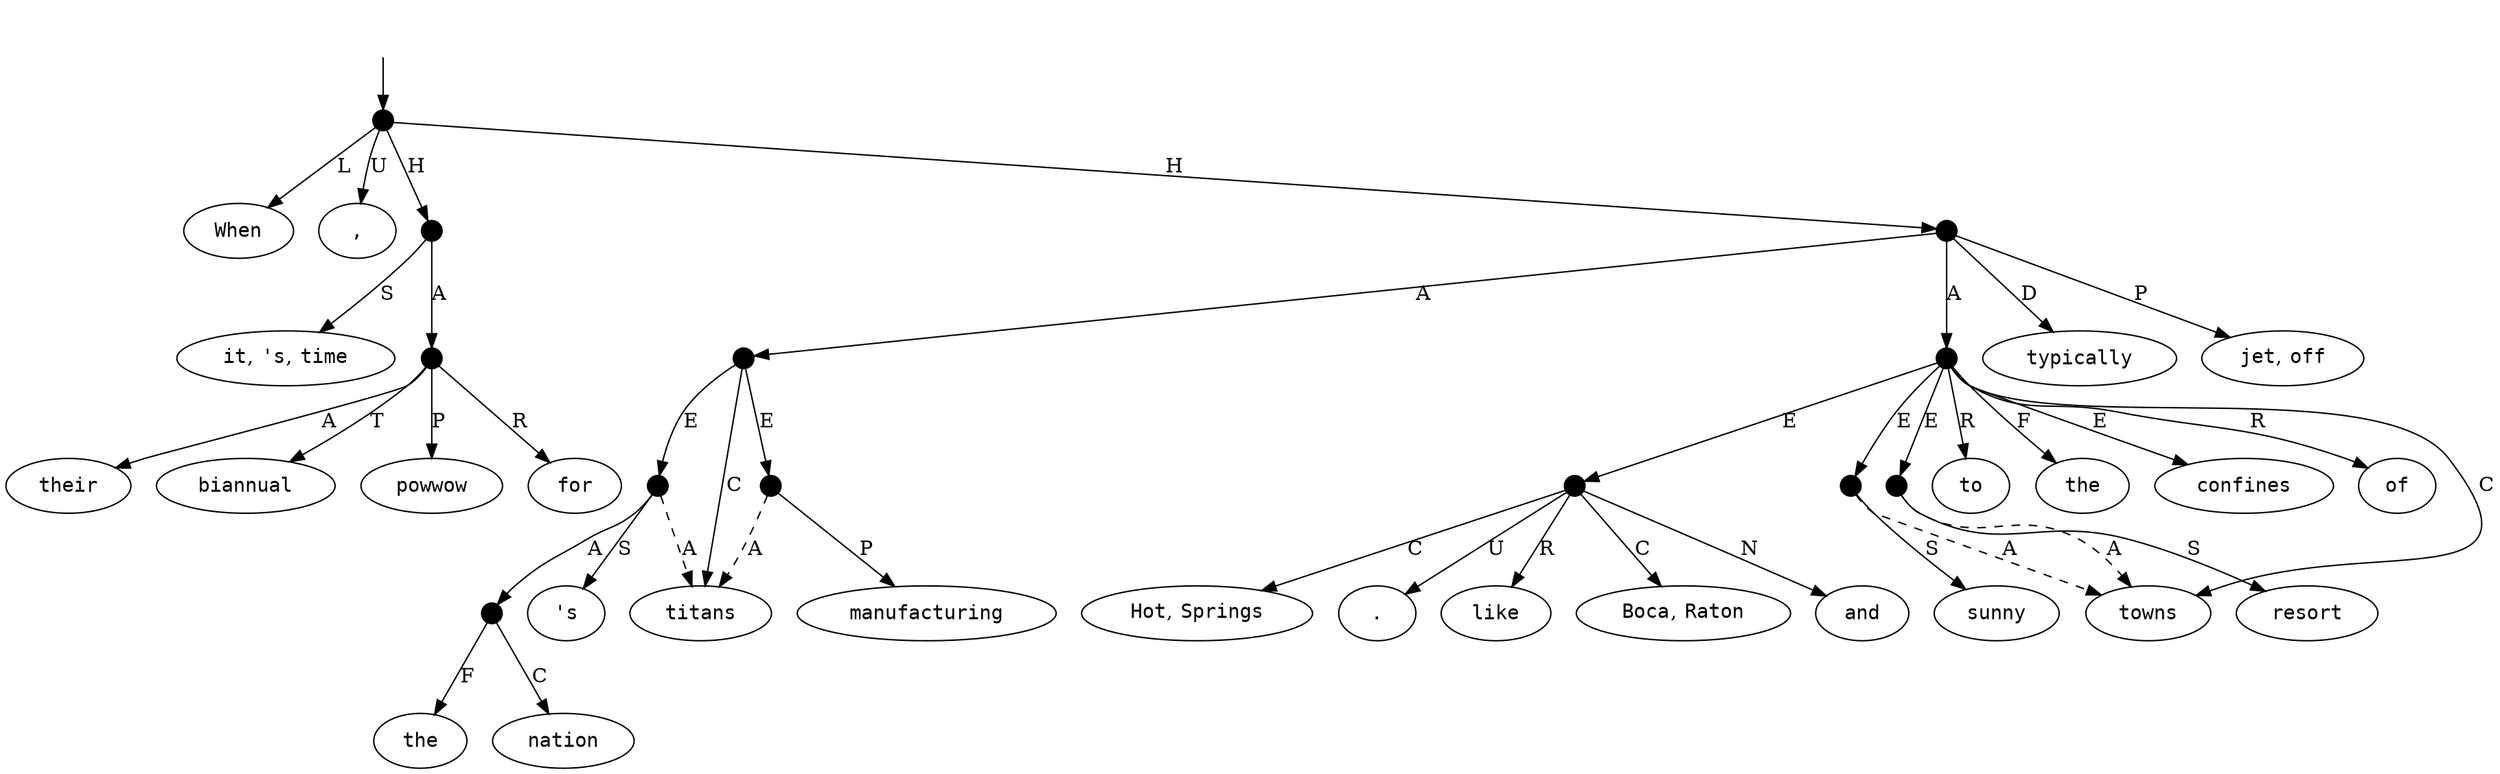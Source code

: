 digraph "20010001" {
  top [ style=invis ];
  top -> 26;
  0 [ label=<<table align="center" border="0" cellspacing="0"><tr><td colspan="2"><font face="Courier">When</font></td></tr></table>> ];
  1 [ label=<<table align="center" border="0" cellspacing="0"><tr><td colspan="2"><font face="Courier">it</font>,&nbsp;<font face="Courier">&#x27;s</font>,&nbsp;<font face="Courier">time</font></td></tr></table>> ];
  2 [ label=<<table align="center" border="0" cellspacing="0"><tr><td colspan="2"><font face="Courier">for</font></td></tr></table>> ];
  3 [ label=<<table align="center" border="0" cellspacing="0"><tr><td colspan="2"><font face="Courier">their</font></td></tr></table>> ];
  4 [ label=<<table align="center" border="0" cellspacing="0"><tr><td colspan="2"><font face="Courier">biannual</font></td></tr></table>> ];
  5 [ label=<<table align="center" border="0" cellspacing="0"><tr><td colspan="2"><font face="Courier">powwow</font></td></tr></table>> ];
  6 [ label=<<table align="center" border="0" cellspacing="0"><tr><td colspan="2"><font face="Courier">,</font></td></tr></table>> ];
  7 [ label=<<table align="center" border="0" cellspacing="0"><tr><td colspan="2"><font face="Courier">the</font></td></tr></table>> ];
  8 [ label=<<table align="center" border="0" cellspacing="0"><tr><td colspan="2"><font face="Courier">nation</font></td></tr></table>> ];
  9 [ label=<<table align="center" border="0" cellspacing="0"><tr><td colspan="2"><font face="Courier">&#x27;s</font></td></tr></table>> ];
  10 [ label=<<table align="center" border="0" cellspacing="0"><tr><td colspan="2"><font face="Courier">manufacturing</font></td></tr></table>> ];
  11 [ label=<<table align="center" border="0" cellspacing="0"><tr><td colspan="2"><font face="Courier">titans</font></td></tr></table>> ];
  12 [ label=<<table align="center" border="0" cellspacing="0"><tr><td colspan="2"><font face="Courier">typically</font></td></tr></table>> ];
  13 [ label=<<table align="center" border="0" cellspacing="0"><tr><td colspan="2"><font face="Courier">jet</font>,&nbsp;<font face="Courier">off</font></td></tr></table>> ];
  14 [ label=<<table align="center" border="0" cellspacing="0"><tr><td colspan="2"><font face="Courier">to</font></td></tr></table>> ];
  15 [ label=<<table align="center" border="0" cellspacing="0"><tr><td colspan="2"><font face="Courier">the</font></td></tr></table>> ];
  16 [ label=<<table align="center" border="0" cellspacing="0"><tr><td colspan="2"><font face="Courier">sunny</font></td></tr></table>> ];
  17 [ label=<<table align="center" border="0" cellspacing="0"><tr><td colspan="2"><font face="Courier">confines</font></td></tr></table>> ];
  18 [ label=<<table align="center" border="0" cellspacing="0"><tr><td colspan="2"><font face="Courier">of</font></td></tr></table>> ];
  19 [ label=<<table align="center" border="0" cellspacing="0"><tr><td colspan="2"><font face="Courier">resort</font></td></tr></table>> ];
  20 [ label=<<table align="center" border="0" cellspacing="0"><tr><td colspan="2"><font face="Courier">towns</font></td></tr></table>> ];
  21 [ label=<<table align="center" border="0" cellspacing="0"><tr><td colspan="2"><font face="Courier">like</font></td></tr></table>> ];
  22 [ label=<<table align="center" border="0" cellspacing="0"><tr><td colspan="2"><font face="Courier">Boca</font>,&nbsp;<font face="Courier">Raton</font></td></tr></table>> ];
  23 [ label=<<table align="center" border="0" cellspacing="0"><tr><td colspan="2"><font face="Courier">and</font></td></tr></table>> ];
  24 [ label=<<table align="center" border="0" cellspacing="0"><tr><td colspan="2"><font face="Courier">Hot</font>,&nbsp;<font face="Courier">Springs</font></td></tr></table>> ];
  25 [ label=<<table align="center" border="0" cellspacing="0"><tr><td colspan="2"><font face="Courier">.</font></td></tr></table>> ];
  26 [ shape=point, width=0.2 ];
  27 [ shape=point, width=0.2 ];
  28 [ shape=point, width=0.2 ];
  29 [ shape=point, width=0.2 ];
  30 [ shape=point, width=0.2 ];
  31 [ shape=point, width=0.2 ];
  32 [ shape=point, width=0.2 ];
  33 [ shape=point, width=0.2 ];
  34 [ shape=point, width=0.2 ];
  35 [ shape=point, width=0.2 ];
  36 [ shape=point, width=0.2 ];
  37 [ shape=point, width=0.2 ];
  34 -> 37 [ label="E" ];
  29 -> 8 [ label="C" ];
  34 -> 15 [ label="F" ];
  34 -> 17 [ label="E" ];
  26 -> 6 [ label="U" ];
  32 -> 13 [ label="P" ];
  32 -> 34 [ label="A" ];
  33 -> 10 [ label="P" ];
  30 -> 9 [ label="S" ];
  27 -> 28 [ label="A" ];
  28 -> 4 [ label="T" ];
  37 -> 23 [ label="N" ];
  31 -> 33 [ label="E" ];
  30 -> 29 [ label="A" ];
  26 -> 32 [ label="H" ];
  30 -> 11 [ label="A", style=dashed ];
  32 -> 31 [ label="A" ];
  33 -> 11 [ label="A", style=dashed ];
  37 -> 21 [ label="R" ];
  28 -> 5 [ label="P" ];
  35 -> 16 [ label="S" ];
  34 -> 20 [ label="C" ];
  35 -> 20 [ label="A", style=dashed ];
  36 -> 20 [ label="A", style=dashed ];
  27 -> 1 [ label="S" ];
  34 -> 36 [ label="E" ];
  32 -> 12 [ label="D" ];
  31 -> 11 [ label="C" ];
  26 -> 0 [ label="L" ];
  28 -> 2 [ label="R" ];
  29 -> 7 [ label="F" ];
  34 -> 35 [ label="E" ];
  34 -> 18 [ label="R" ];
  37 -> 22 [ label="C" ];
  28 -> 3 [ label="A" ];
  34 -> 14 [ label="R" ];
  37 -> 25 [ label="U" ];
  31 -> 30 [ label="E" ];
  37 -> 24 [ label="C" ];
  26 -> 27 [ label="H" ];
  36 -> 19 [ label="S" ];
}


